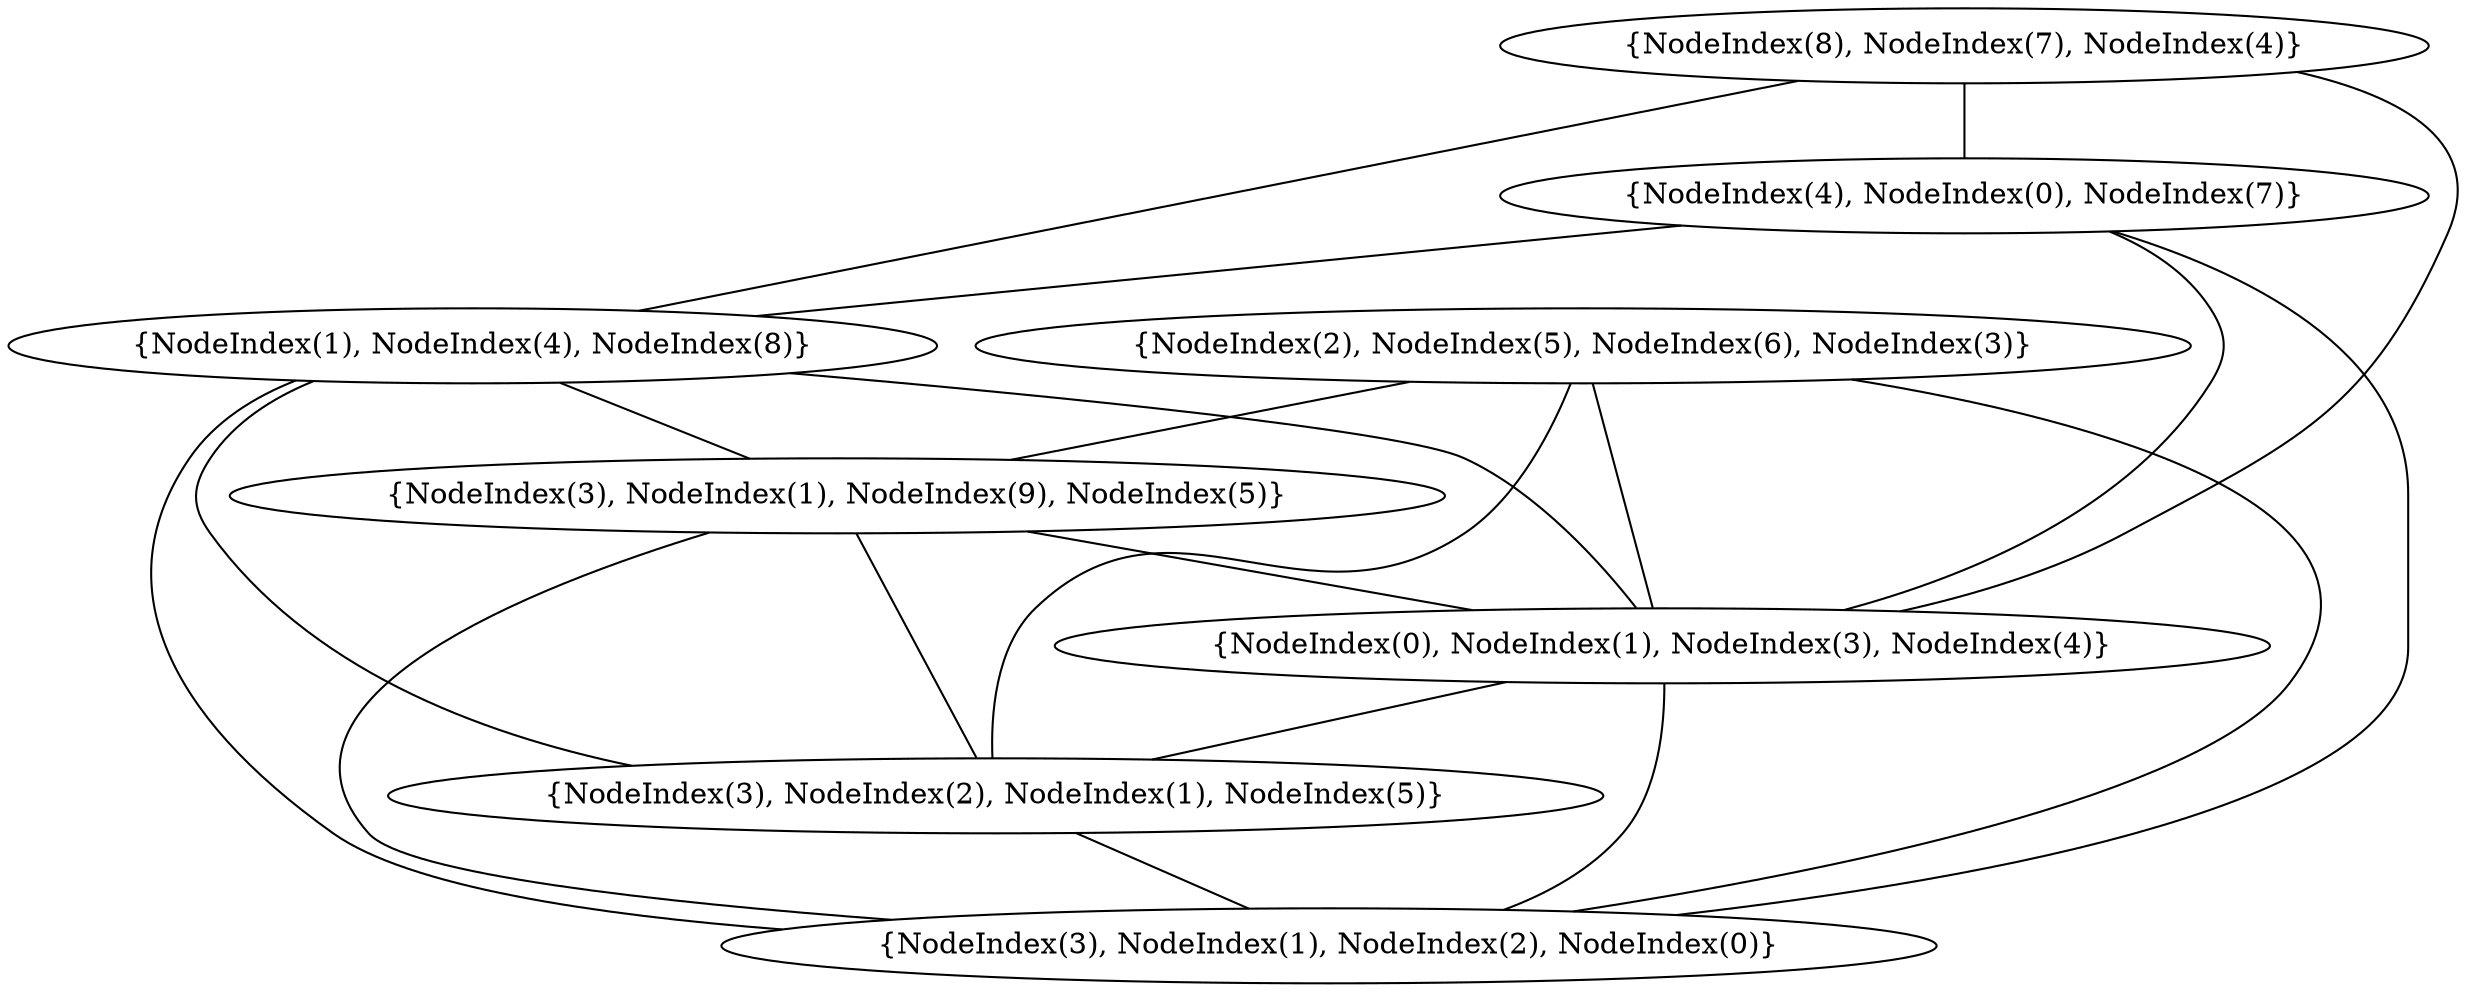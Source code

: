 graph {
    0 [ label = "{NodeIndex(3), NodeIndex(1), NodeIndex(2), NodeIndex(0)}" ]
    1 [ label = "{NodeIndex(3), NodeIndex(2), NodeIndex(1), NodeIndex(5)}" ]
    2 [ label = "{NodeIndex(0), NodeIndex(1), NodeIndex(3), NodeIndex(4)}" ]
    3 [ label = "{NodeIndex(3), NodeIndex(1), NodeIndex(9), NodeIndex(5)}" ]
    4 [ label = "{NodeIndex(1), NodeIndex(4), NodeIndex(8)}" ]
    5 [ label = "{NodeIndex(2), NodeIndex(5), NodeIndex(6), NodeIndex(3)}" ]
    6 [ label = "{NodeIndex(4), NodeIndex(0), NodeIndex(7)}" ]
    7 [ label = "{NodeIndex(8), NodeIndex(7), NodeIndex(4)}" ]
    1 -- 0 [ ]
    2 -- 0 [ ]
    2 -- 1 [ ]
    3 -- 0 [ ]
    3 -- 1 [ ]
    3 -- 2 [ ]
    4 -- 0 [ ]
    4 -- 1 [ ]
    4 -- 2 [ ]
    4 -- 3 [ ]
    5 -- 0 [ ]
    5 -- 1 [ ]
    5 -- 2 [ ]
    5 -- 3 [ ]
    6 -- 0 [ ]
    6 -- 2 [ ]
    6 -- 4 [ ]
    7 -- 2 [ ]
    7 -- 4 [ ]
    7 -- 6 [ ]
}
